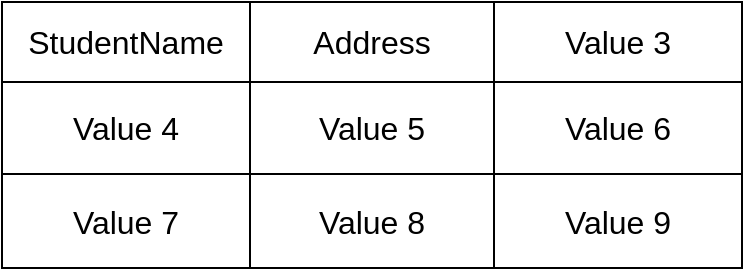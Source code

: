 <mxfile version="24.4.6" type="github">
  <diagram name="Page-1" id="a8SS4gL5IvldsTGaEslM">
    <mxGraphModel dx="2152" dy="1382" grid="1" gridSize="10" guides="1" tooltips="1" connect="1" arrows="1" fold="1" page="1" pageScale="1" pageWidth="850" pageHeight="1100" math="0" shadow="0">
      <root>
        <mxCell id="0" />
        <mxCell id="1" parent="0" />
        <mxCell id="oLIfNnZXEmRKZviw7tP8-33" value="" style="childLayout=tableLayout;recursiveResize=0;shadow=0;fillColor=none;pointerEvents=1;strokeColor=inherit;align=center;verticalAlign=middle;fontFamily=Helvetica;fontSize=16;fontColor=default;" vertex="1" parent="1">
          <mxGeometry x="80" y="280" width="370" height="133" as="geometry" />
        </mxCell>
        <mxCell id="oLIfNnZXEmRKZviw7tP8-34" value="" style="shape=tableRow;horizontal=0;startSize=0;swimlaneHead=0;swimlaneBody=0;top=0;left=0;bottom=0;right=0;dropTarget=0;collapsible=0;recursiveResize=0;expand=0;fontStyle=0;fillColor=none;strokeColor=inherit;pointerEvents=1;align=center;verticalAlign=middle;fontFamily=Helvetica;fontSize=16;fontColor=default;" vertex="1" parent="oLIfNnZXEmRKZviw7tP8-33">
          <mxGeometry width="370" height="40" as="geometry" />
        </mxCell>
        <mxCell id="oLIfNnZXEmRKZviw7tP8-35" value="StudentName" style="connectable=0;recursiveResize=0;strokeColor=inherit;fillColor=none;align=center;whiteSpace=wrap;html=1;pointerEvents=1;verticalAlign=middle;fontFamily=Helvetica;fontSize=16;fontColor=default;" vertex="1" parent="oLIfNnZXEmRKZviw7tP8-34">
          <mxGeometry width="124" height="40" as="geometry">
            <mxRectangle width="124" height="40" as="alternateBounds" />
          </mxGeometry>
        </mxCell>
        <mxCell id="oLIfNnZXEmRKZviw7tP8-36" value="Address" style="connectable=0;recursiveResize=0;strokeColor=inherit;fillColor=none;align=center;whiteSpace=wrap;html=1;pointerEvents=1;verticalAlign=middle;fontFamily=Helvetica;fontSize=16;fontColor=default;" vertex="1" parent="oLIfNnZXEmRKZviw7tP8-34">
          <mxGeometry x="124" width="122" height="40" as="geometry">
            <mxRectangle width="122" height="40" as="alternateBounds" />
          </mxGeometry>
        </mxCell>
        <mxCell id="oLIfNnZXEmRKZviw7tP8-37" value="Value 3" style="connectable=0;recursiveResize=0;strokeColor=inherit;fillColor=none;align=center;whiteSpace=wrap;html=1;pointerEvents=1;verticalAlign=middle;fontFamily=Helvetica;fontSize=16;fontColor=default;" vertex="1" parent="oLIfNnZXEmRKZviw7tP8-34">
          <mxGeometry x="246" width="124" height="40" as="geometry">
            <mxRectangle width="124" height="40" as="alternateBounds" />
          </mxGeometry>
        </mxCell>
        <mxCell id="oLIfNnZXEmRKZviw7tP8-38" style="shape=tableRow;horizontal=0;startSize=0;swimlaneHead=0;swimlaneBody=0;top=0;left=0;bottom=0;right=0;dropTarget=0;collapsible=0;recursiveResize=0;expand=0;fontStyle=0;fillColor=none;strokeColor=inherit;pointerEvents=1;align=center;verticalAlign=middle;fontFamily=Helvetica;fontSize=16;fontColor=default;" vertex="1" parent="oLIfNnZXEmRKZviw7tP8-33">
          <mxGeometry y="40" width="370" height="46" as="geometry" />
        </mxCell>
        <mxCell id="oLIfNnZXEmRKZviw7tP8-39" value="Value 4" style="connectable=0;recursiveResize=0;strokeColor=inherit;fillColor=none;align=center;whiteSpace=wrap;html=1;pointerEvents=1;verticalAlign=middle;fontFamily=Helvetica;fontSize=16;fontColor=default;" vertex="1" parent="oLIfNnZXEmRKZviw7tP8-38">
          <mxGeometry width="124" height="46" as="geometry">
            <mxRectangle width="124" height="46" as="alternateBounds" />
          </mxGeometry>
        </mxCell>
        <mxCell id="oLIfNnZXEmRKZviw7tP8-40" value="Value 5" style="connectable=0;recursiveResize=0;strokeColor=inherit;fillColor=none;align=center;whiteSpace=wrap;html=1;pointerEvents=1;verticalAlign=middle;fontFamily=Helvetica;fontSize=16;fontColor=default;" vertex="1" parent="oLIfNnZXEmRKZviw7tP8-38">
          <mxGeometry x="124" width="122" height="46" as="geometry">
            <mxRectangle width="122" height="46" as="alternateBounds" />
          </mxGeometry>
        </mxCell>
        <mxCell id="oLIfNnZXEmRKZviw7tP8-41" value="Value 6" style="connectable=0;recursiveResize=0;strokeColor=inherit;fillColor=none;align=center;whiteSpace=wrap;html=1;pointerEvents=1;verticalAlign=middle;fontFamily=Helvetica;fontSize=16;fontColor=default;" vertex="1" parent="oLIfNnZXEmRKZviw7tP8-38">
          <mxGeometry x="246" width="124" height="46" as="geometry">
            <mxRectangle width="124" height="46" as="alternateBounds" />
          </mxGeometry>
        </mxCell>
        <mxCell id="oLIfNnZXEmRKZviw7tP8-42" style="shape=tableRow;horizontal=0;startSize=0;swimlaneHead=0;swimlaneBody=0;top=0;left=0;bottom=0;right=0;dropTarget=0;collapsible=0;recursiveResize=0;expand=0;fontStyle=0;fillColor=none;strokeColor=inherit;pointerEvents=1;align=center;verticalAlign=middle;fontFamily=Helvetica;fontSize=16;fontColor=default;" vertex="1" parent="oLIfNnZXEmRKZviw7tP8-33">
          <mxGeometry y="86" width="370" height="47" as="geometry" />
        </mxCell>
        <mxCell id="oLIfNnZXEmRKZviw7tP8-43" value="Value 7" style="connectable=0;recursiveResize=0;strokeColor=inherit;fillColor=none;align=center;whiteSpace=wrap;html=1;pointerEvents=1;verticalAlign=middle;fontFamily=Helvetica;fontSize=16;fontColor=default;" vertex="1" parent="oLIfNnZXEmRKZviw7tP8-42">
          <mxGeometry width="124" height="47" as="geometry">
            <mxRectangle width="124" height="47" as="alternateBounds" />
          </mxGeometry>
        </mxCell>
        <mxCell id="oLIfNnZXEmRKZviw7tP8-44" value="Value 8" style="connectable=0;recursiveResize=0;strokeColor=inherit;fillColor=none;align=center;whiteSpace=wrap;html=1;pointerEvents=1;verticalAlign=middle;fontFamily=Helvetica;fontSize=16;fontColor=default;" vertex="1" parent="oLIfNnZXEmRKZviw7tP8-42">
          <mxGeometry x="124" width="122" height="47" as="geometry">
            <mxRectangle width="122" height="47" as="alternateBounds" />
          </mxGeometry>
        </mxCell>
        <mxCell id="oLIfNnZXEmRKZviw7tP8-45" value="Value 9" style="connectable=0;recursiveResize=0;strokeColor=inherit;fillColor=none;align=center;whiteSpace=wrap;html=1;pointerEvents=1;verticalAlign=middle;fontFamily=Helvetica;fontSize=16;fontColor=default;" vertex="1" parent="oLIfNnZXEmRKZviw7tP8-42">
          <mxGeometry x="246" width="124" height="47" as="geometry">
            <mxRectangle width="124" height="47" as="alternateBounds" />
          </mxGeometry>
        </mxCell>
      </root>
    </mxGraphModel>
  </diagram>
</mxfile>
